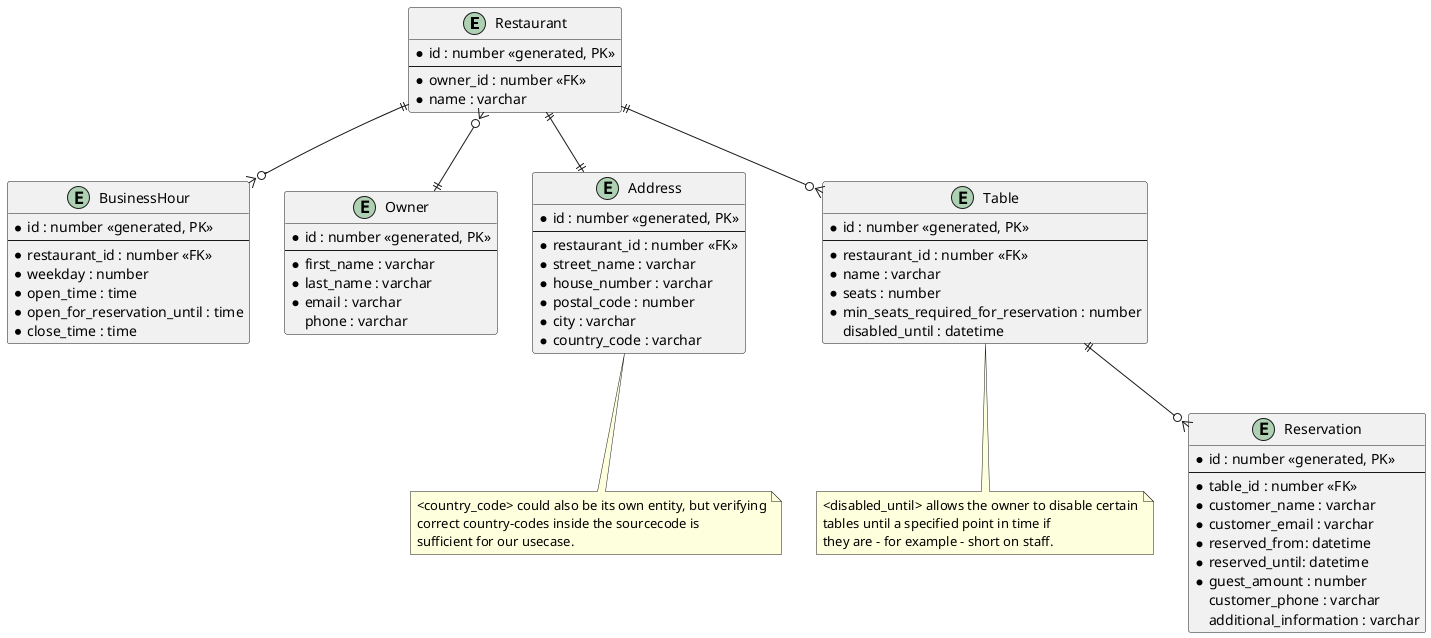 @startuml

entity Restaurant {
    * id : number <<generated, PK>>
    --
    * owner_id : number <<FK>>
    * name : varchar
}

entity BusinessHour {
    * id : number <<generated, PK>>
    --
    * restaurant_id : number <<FK>>
    * weekday : number
    * open_time : time
    * open_for_reservation_until : time
    * close_time : time
}

entity Owner {
    * id : number <<generated, PK>>
    --
    * first_name : varchar
    * last_name : varchar
    * email : varchar
    phone : varchar
}

entity Address {
    * id : number <<generated, PK>>
    --
    * restaurant_id : number <<FK>>
    * street_name : varchar
    * house_number : varchar
    * postal_code : number
    * city : varchar
    * country_code : varchar
}
note bottom of Address : <country_code> could also be its own entity, but verifying\ncorrect country-codes inside the sourcecode is\nsufficient for our usecase.

entity Table {
    * id : number <<generated, PK>>
    --
    * restaurant_id : number <<FK>>
    * name : varchar
    * seats : number
    * min_seats_required_for_reservation : number
    disabled_until : datetime
}
note bottom of Table : <disabled_until> allows the owner to disable certain\ntables until a specified point in time if\nthey are - for example - short on staff.

entity Reservation {
    * id : number <<generated, PK>>
    --
    * table_id : number <<FK>>
    * customer_name : varchar
    * customer_email : varchar
    * reserved_from: datetime
    * reserved_until: datetime
    * guest_amount : number
    customer_phone : varchar
    additional_information : varchar
}

Restaurant }o--|| Owner
Restaurant ||--o{ BusinessHour
Restaurant ||--|| Address

Restaurant ||--o{ Table
Table ||--o{ Reservation

@enduml